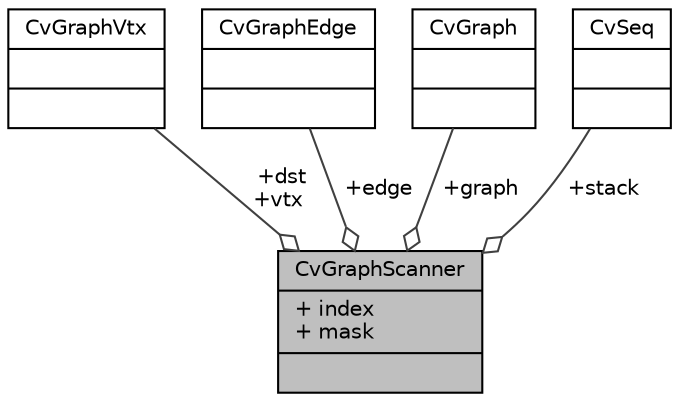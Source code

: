 digraph "CvGraphScanner"
{
 // LATEX_PDF_SIZE
  edge [fontname="Helvetica",fontsize="10",labelfontname="Helvetica",labelfontsize="10"];
  node [fontname="Helvetica",fontsize="10",shape=record];
  Node1 [label="{CvGraphScanner\n|+ index\l+ mask\l|}",height=0.2,width=0.4,color="black", fillcolor="grey75", style="filled", fontcolor="black",tooltip=" "];
  Node2 -> Node1 [color="grey25",fontsize="10",style="solid",label=" +dst\n+vtx" ,arrowhead="odiamond",fontname="Helvetica"];
  Node2 [label="{CvGraphVtx\n||}",height=0.2,width=0.4,color="black", fillcolor="white", style="filled",URL="$struct_cv_graph_vtx.html",tooltip=" "];
  Node3 -> Node1 [color="grey25",fontsize="10",style="solid",label=" +edge" ,arrowhead="odiamond",fontname="Helvetica"];
  Node3 [label="{CvGraphEdge\n||}",height=0.2,width=0.4,color="black", fillcolor="white", style="filled",URL="$struct_cv_graph_edge.html",tooltip=" "];
  Node4 -> Node1 [color="grey25",fontsize="10",style="solid",label=" +graph" ,arrowhead="odiamond",fontname="Helvetica"];
  Node4 [label="{CvGraph\n||}",height=0.2,width=0.4,color="black", fillcolor="white", style="filled",URL="$struct_cv_graph.html",tooltip=" "];
  Node5 -> Node1 [color="grey25",fontsize="10",style="solid",label=" +stack" ,arrowhead="odiamond",fontname="Helvetica"];
  Node5 [label="{CvSeq\n||}",height=0.2,width=0.4,color="black", fillcolor="white", style="filled",URL="$struct_cv_seq.html",tooltip=" "];
}
